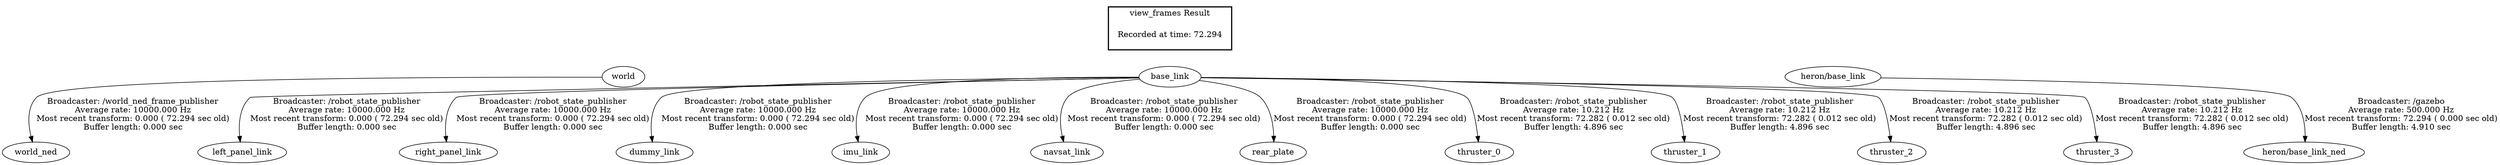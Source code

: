 digraph G {
"world" -> "world_ned"[label="Broadcaster: /world_ned_frame_publisher\nAverage rate: 10000.000 Hz\nMost recent transform: 0.000 ( 72.294 sec old)\nBuffer length: 0.000 sec\n"];
"base_link" -> "left_panel_link"[label="Broadcaster: /robot_state_publisher\nAverage rate: 10000.000 Hz\nMost recent transform: 0.000 ( 72.294 sec old)\nBuffer length: 0.000 sec\n"];
"base_link" -> "right_panel_link"[label="Broadcaster: /robot_state_publisher\nAverage rate: 10000.000 Hz\nMost recent transform: 0.000 ( 72.294 sec old)\nBuffer length: 0.000 sec\n"];
"base_link" -> "dummy_link"[label="Broadcaster: /robot_state_publisher\nAverage rate: 10000.000 Hz\nMost recent transform: 0.000 ( 72.294 sec old)\nBuffer length: 0.000 sec\n"];
"base_link" -> "imu_link"[label="Broadcaster: /robot_state_publisher\nAverage rate: 10000.000 Hz\nMost recent transform: 0.000 ( 72.294 sec old)\nBuffer length: 0.000 sec\n"];
"base_link" -> "navsat_link"[label="Broadcaster: /robot_state_publisher\nAverage rate: 10000.000 Hz\nMost recent transform: 0.000 ( 72.294 sec old)\nBuffer length: 0.000 sec\n"];
"base_link" -> "rear_plate"[label="Broadcaster: /robot_state_publisher\nAverage rate: 10000.000 Hz\nMost recent transform: 0.000 ( 72.294 sec old)\nBuffer length: 0.000 sec\n"];
"heron/base_link" -> "heron/base_link_ned"[label="Broadcaster: /gazebo\nAverage rate: 500.000 Hz\nMost recent transform: 72.294 ( 0.000 sec old)\nBuffer length: 4.910 sec\n"];
"base_link" -> "thruster_0"[label="Broadcaster: /robot_state_publisher\nAverage rate: 10.212 Hz\nMost recent transform: 72.282 ( 0.012 sec old)\nBuffer length: 4.896 sec\n"];
"base_link" -> "thruster_1"[label="Broadcaster: /robot_state_publisher\nAverage rate: 10.212 Hz\nMost recent transform: 72.282 ( 0.012 sec old)\nBuffer length: 4.896 sec\n"];
"base_link" -> "thruster_2"[label="Broadcaster: /robot_state_publisher\nAverage rate: 10.212 Hz\nMost recent transform: 72.282 ( 0.012 sec old)\nBuffer length: 4.896 sec\n"];
"base_link" -> "thruster_3"[label="Broadcaster: /robot_state_publisher\nAverage rate: 10.212 Hz\nMost recent transform: 72.282 ( 0.012 sec old)\nBuffer length: 4.896 sec\n"];
edge [style=invis];
 subgraph cluster_legend { style=bold; color=black; label ="view_frames Result";
"Recorded at time: 72.294"[ shape=plaintext ] ;
 }->"world";
edge [style=invis];
 subgraph cluster_legend { style=bold; color=black; label ="view_frames Result";
"Recorded at time: 72.294"[ shape=plaintext ] ;
 }->"base_link";
edge [style=invis];
 subgraph cluster_legend { style=bold; color=black; label ="view_frames Result";
"Recorded at time: 72.294"[ shape=plaintext ] ;
 }->"heron/base_link";
}